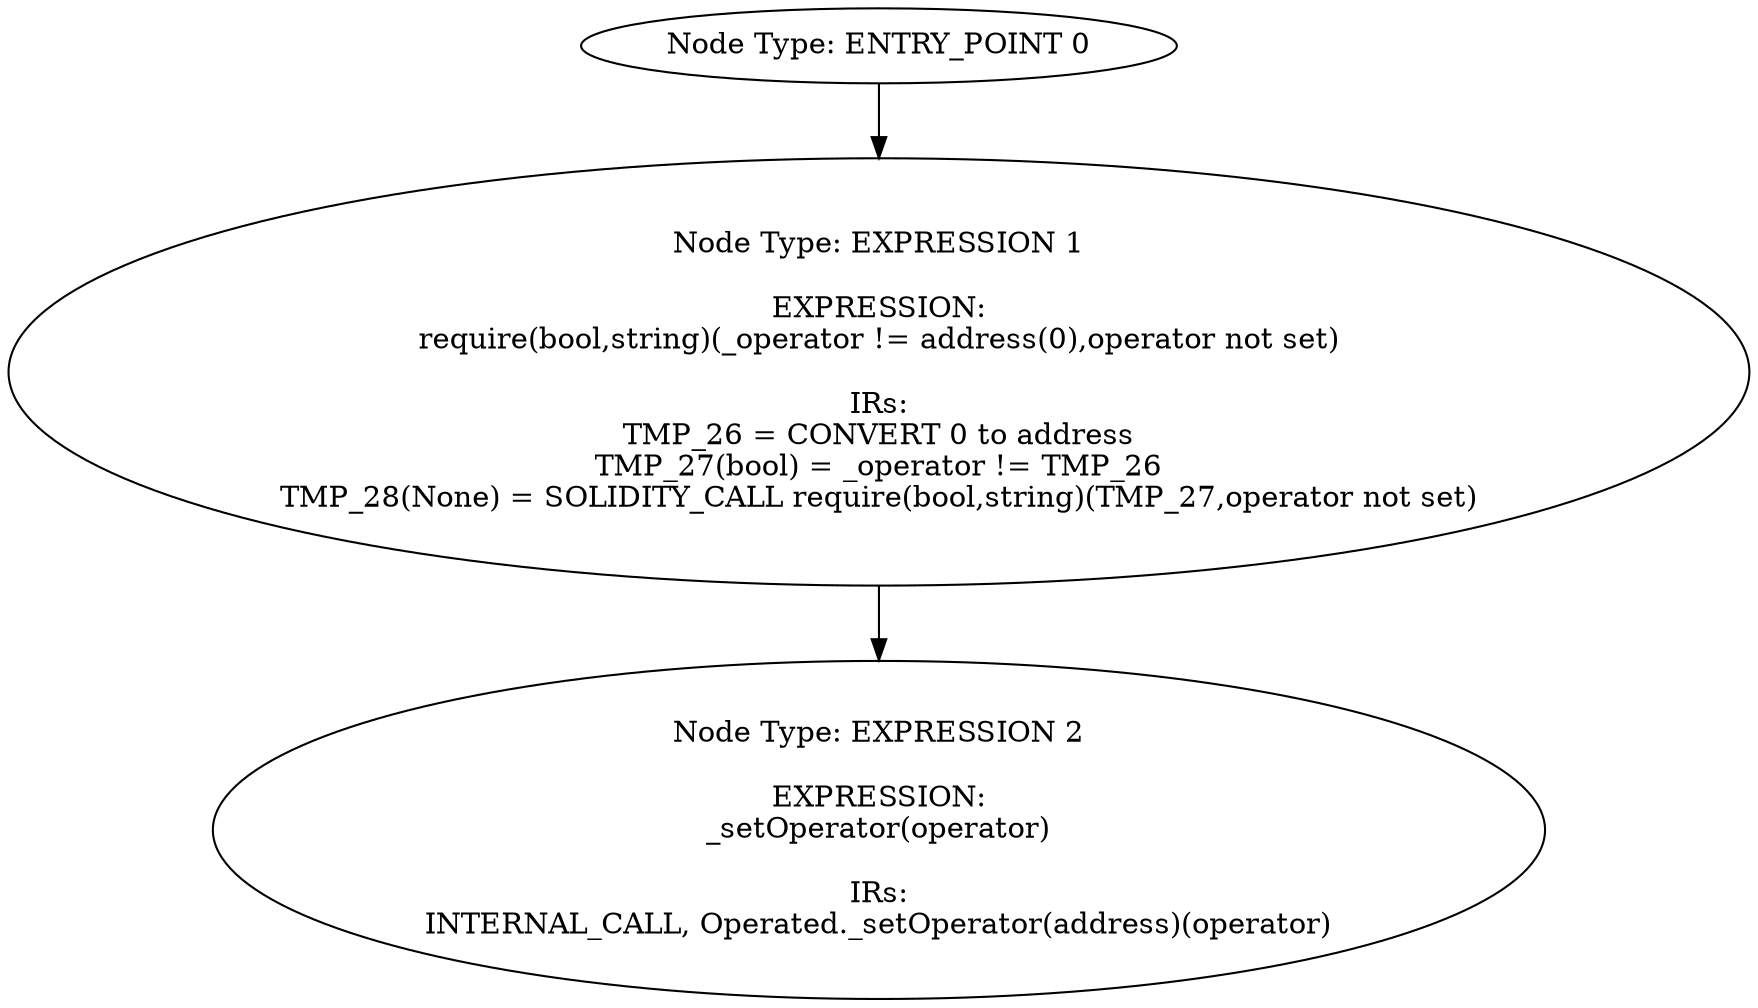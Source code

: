 digraph{
0[label="Node Type: ENTRY_POINT 0
"];
0->1;
1[label="Node Type: EXPRESSION 1

EXPRESSION:
require(bool,string)(_operator != address(0),operator not set)

IRs:
TMP_26 = CONVERT 0 to address
TMP_27(bool) = _operator != TMP_26
TMP_28(None) = SOLIDITY_CALL require(bool,string)(TMP_27,operator not set)"];
1->2;
2[label="Node Type: EXPRESSION 2

EXPRESSION:
_setOperator(operator)

IRs:
INTERNAL_CALL, Operated._setOperator(address)(operator)"];
}
